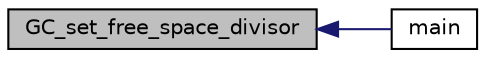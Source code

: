digraph "GC_set_free_space_divisor"
{
  edge [fontname="Helvetica",fontsize="10",labelfontname="Helvetica",labelfontsize="10"];
  node [fontname="Helvetica",fontsize="10",shape=record];
  rankdir="LR";
  Node3473 [label="GC_set_free_space_divisor",height=0.2,width=0.4,color="black", fillcolor="grey75", style="filled", fontcolor="black"];
  Node3473 -> Node3474 [dir="back",color="midnightblue",fontsize="10",style="solid",fontname="Helvetica"];
  Node3474 [label="main",height=0.2,width=0.4,color="black", fillcolor="white", style="filled",URL="$d4/d12/3rd_party_2gc_2tests_2test_8c.html#a840291bc02cba5474a4cb46a9b9566fe"];
}
